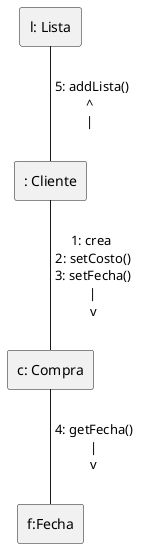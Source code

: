 @startuml
agent ": Cliente" as primero
agent "c: Compra" as segundo
agent "f:Fecha" as tercero
agent "l: Lista" as cuarto



primero -- segundo : "1: crea \n 2: setCosto() \n 3: setFecha() \n | \nv"

segundo -- tercero: " 4: getFecha() \n | \nv"
cuarto -- primero: " 5: addLista() \n^ \n |  "
@enduml